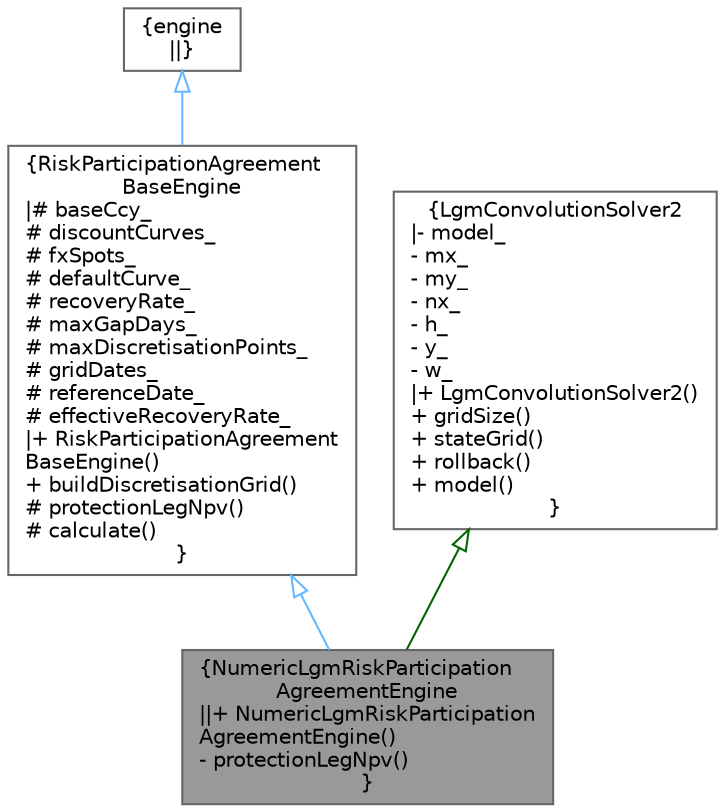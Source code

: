 digraph "NumericLgmRiskParticipationAgreementEngine"
{
 // INTERACTIVE_SVG=YES
 // LATEX_PDF_SIZE
  bgcolor="transparent";
  edge [fontname=Helvetica,fontsize=10,labelfontname=Helvetica,labelfontsize=10];
  node [fontname=Helvetica,fontsize=10,shape=box,height=0.2,width=0.4];
  Node1 [label="{NumericLgmRiskParticipation\lAgreementEngine\n||+ NumericLgmRiskParticipation\lAgreementEngine()\l- protectionLegNpv()\l}",height=0.2,width=0.4,color="gray40", fillcolor="grey60", style="filled", fontcolor="black",tooltip=" "];
  Node2 -> Node1 [dir="back",color="steelblue1",style="solid",arrowtail="onormal"];
  Node2 [label="{RiskParticipationAgreement\lBaseEngine\n|# baseCcy_\l# discountCurves_\l# fxSpots_\l# defaultCurve_\l# recoveryRate_\l# maxGapDays_\l# maxDiscretisationPoints_\l# gridDates_\l# referenceDate_\l# effectiveRecoveryRate_\l|+ RiskParticipationAgreement\lBaseEngine()\l+ buildDiscretisationGrid()\l# protectionLegNpv()\l# calculate()\l}",height=0.2,width=0.4,color="gray40", fillcolor="white", style="filled",URL="$classore_1_1data_1_1_risk_participation_agreement_base_engine.html",tooltip=" "];
  Node3 -> Node2 [dir="back",color="steelblue1",style="solid",arrowtail="onormal"];
  Node3 [label="{engine\n||}",height=0.2,width=0.4,color="gray40", fillcolor="white", style="filled",URL="C:/dev/ORE/documentation/QuantExt/doc/quantext.tag$class_quant_ext_1_1_risk_participation_agreement_1_1engine.html",tooltip=" "];
  Node4 -> Node1 [dir="back",color="darkgreen",style="solid",arrowtail="onormal"];
  Node4 [label="{LgmConvolutionSolver2\n|- model_\l- mx_\l- my_\l- nx_\l- h_\l- y_\l- w_\l|+ LgmConvolutionSolver2()\l+ gridSize()\l+ stateGrid()\l+ rollback()\l+ model()\l}",height=0.2,width=0.4,color="gray40", fillcolor="white", style="filled",URL="C:/dev/ORE/documentation/QuantExt/doc/quantext.tag$class_quant_ext_1_1_lgm_convolution_solver2.html",tooltip=" "];
}
